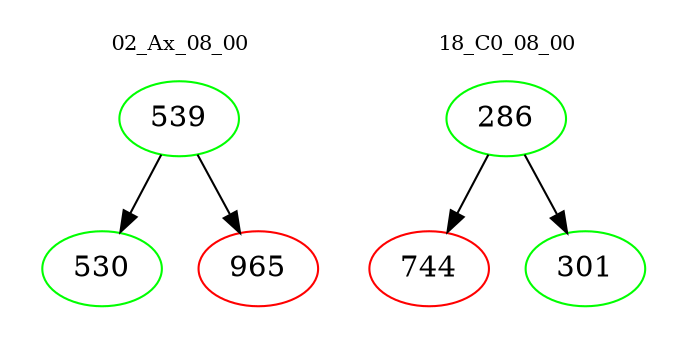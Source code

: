 digraph{
subgraph cluster_0 {
color = white
label = "02_Ax_08_00";
fontsize=10;
T0_539 [label="539", color="green"]
T0_539 -> T0_530 [color="black"]
T0_530 [label="530", color="green"]
T0_539 -> T0_965 [color="black"]
T0_965 [label="965", color="red"]
}
subgraph cluster_1 {
color = white
label = "18_C0_08_00";
fontsize=10;
T1_286 [label="286", color="green"]
T1_286 -> T1_744 [color="black"]
T1_744 [label="744", color="red"]
T1_286 -> T1_301 [color="black"]
T1_301 [label="301", color="green"]
}
}
